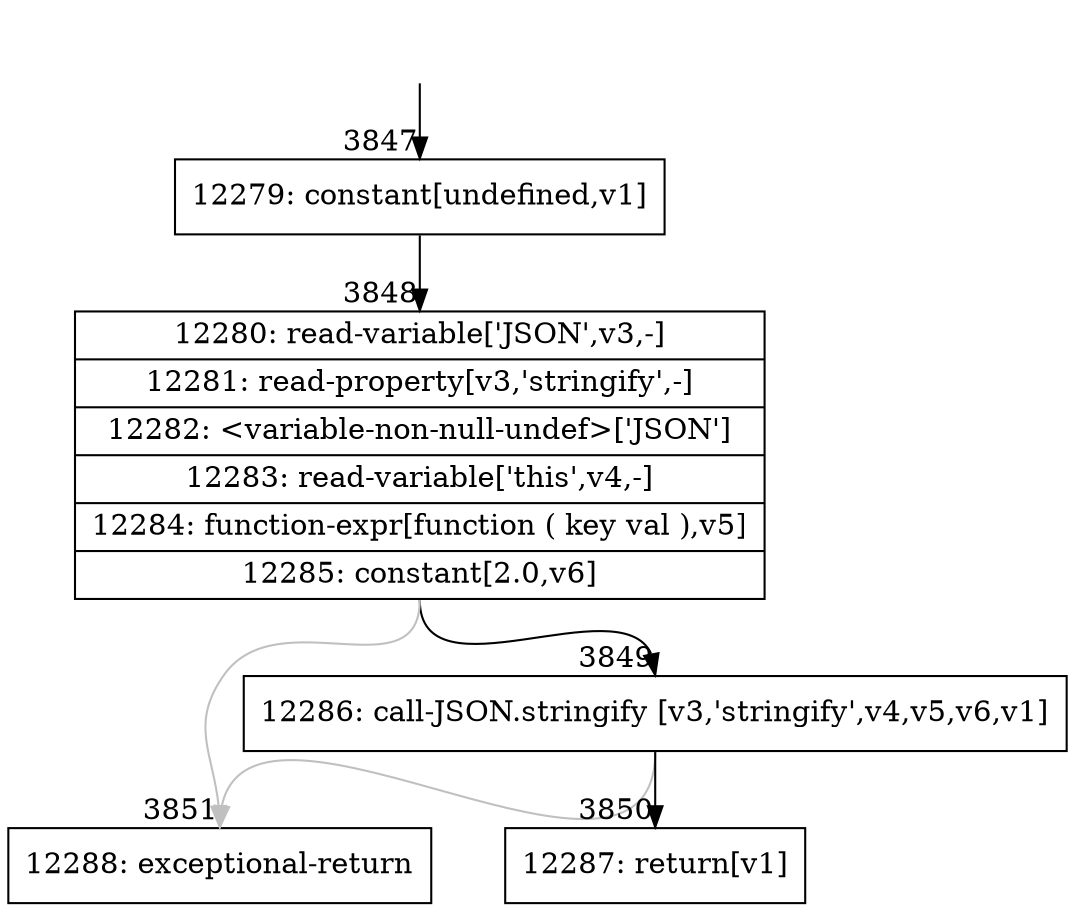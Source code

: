 digraph {
rankdir="TD"
BB_entry348[shape=none,label=""];
BB_entry348 -> BB3847 [tailport=s, headport=n, headlabel="    3847"]
BB3847 [shape=record label="{12279: constant[undefined,v1]}" ] 
BB3847 -> BB3848 [tailport=s, headport=n, headlabel="      3848"]
BB3848 [shape=record label="{12280: read-variable['JSON',v3,-]|12281: read-property[v3,'stringify',-]|12282: \<variable-non-null-undef\>['JSON']|12283: read-variable['this',v4,-]|12284: function-expr[function ( key val ),v5]|12285: constant[2.0,v6]}" ] 
BB3848 -> BB3849 [tailport=s, headport=n, headlabel="      3849"]
BB3848 -> BB3851 [tailport=s, headport=n, color=gray, headlabel="      3851"]
BB3849 [shape=record label="{12286: call-JSON.stringify [v3,'stringify',v4,v5,v6,v1]}" ] 
BB3849 -> BB3850 [tailport=s, headport=n, headlabel="      3850"]
BB3849 -> BB3851 [tailport=s, headport=n, color=gray]
BB3850 [shape=record label="{12287: return[v1]}" ] 
BB3851 [shape=record label="{12288: exceptional-return}" ] 
//#$~ 4449
}
